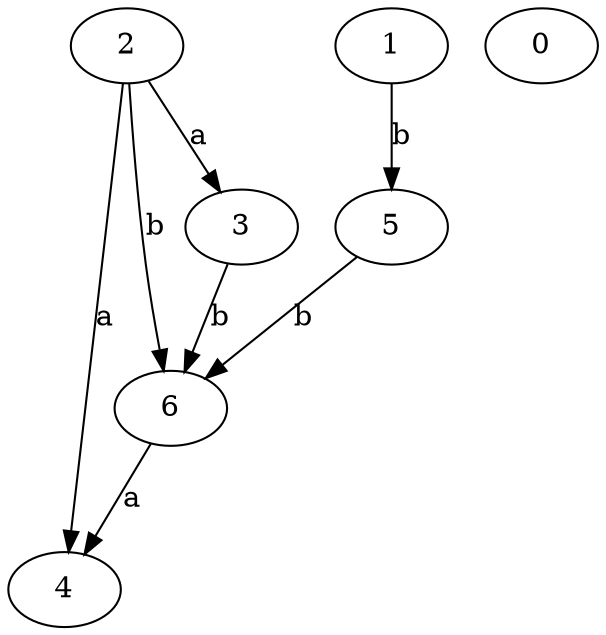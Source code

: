 strict digraph  {
1;
2;
3;
4;
5;
0;
6;
1 -> 5  [label=b];
2 -> 3  [label=a];
2 -> 4  [label=a];
2 -> 6  [label=b];
3 -> 6  [label=b];
5 -> 6  [label=b];
6 -> 4  [label=a];
}

